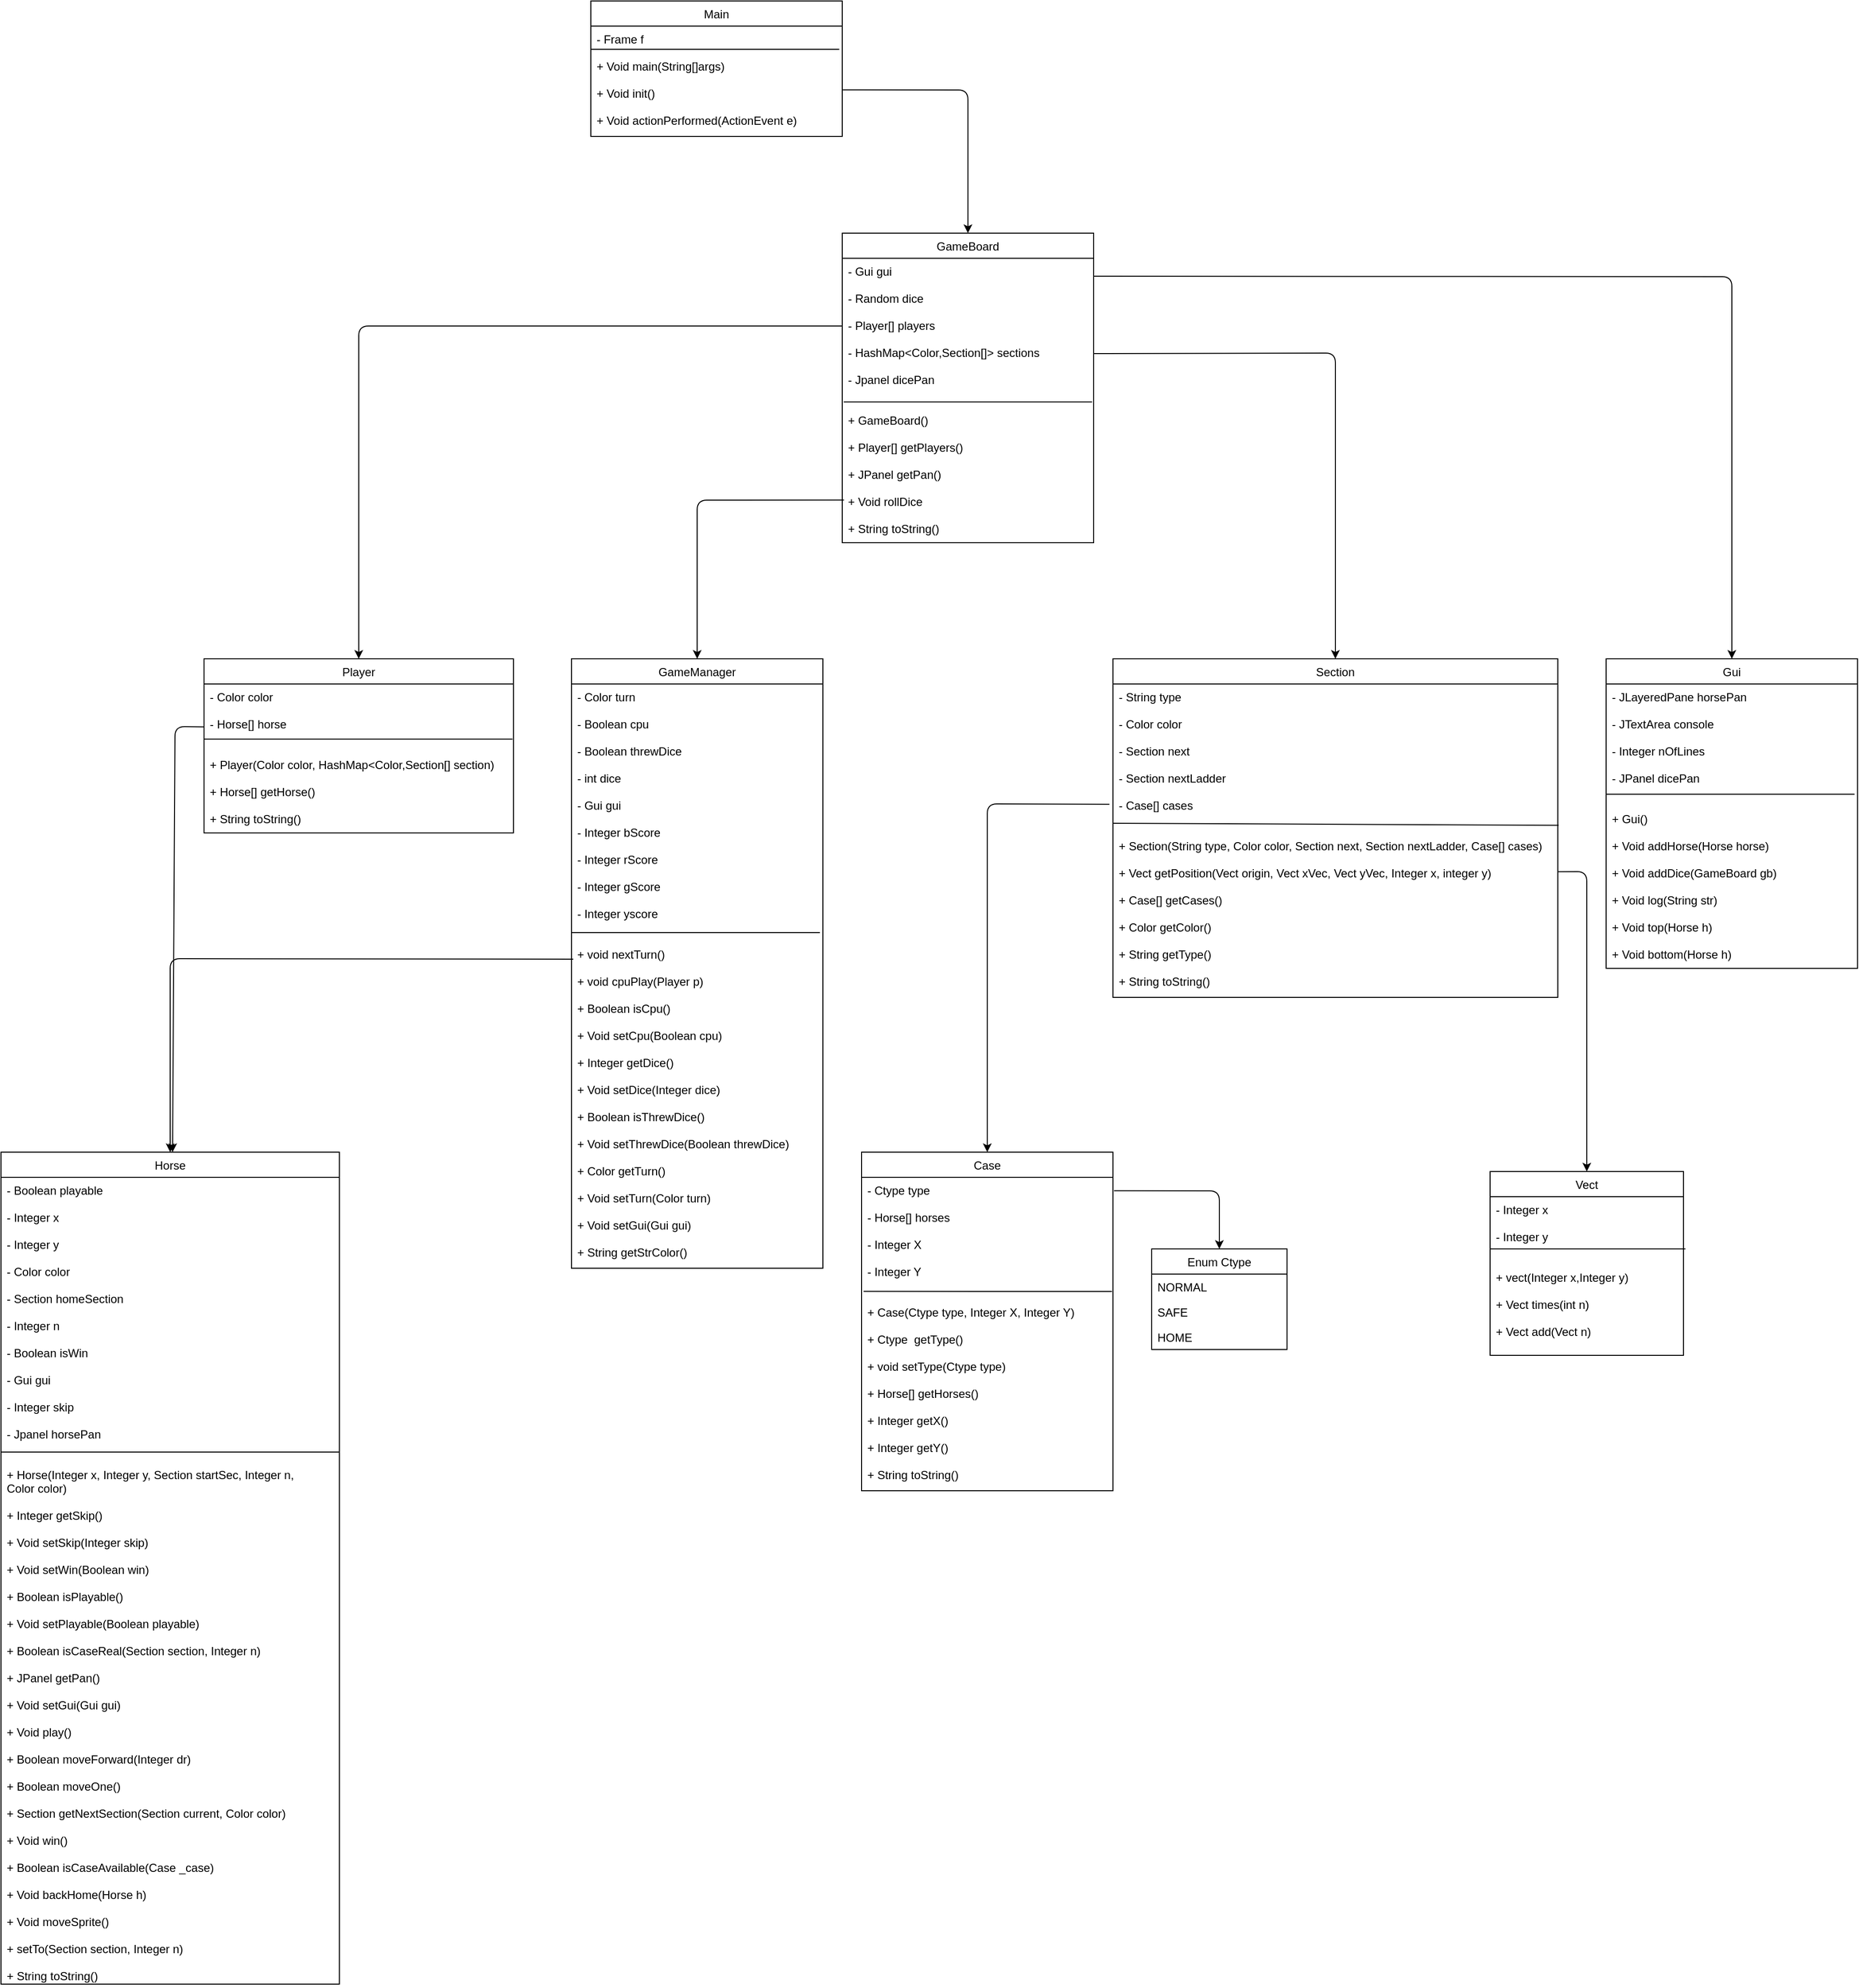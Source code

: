 <mxfile version="14.6.5" type="github"><diagram id="7VDKmqYqCUS8A6JCJ7Xz" name="Page-1"><mxGraphModel dx="1673" dy="984" grid="1" gridSize="10" guides="1" tooltips="1" connect="1" arrows="1" fold="1" page="1" pageScale="1" pageWidth="3300" pageHeight="4681" math="0" shadow="0"><root><mxCell id="0"/><mxCell id="1" parent="0"/><mxCell id="iUlUveiiQjKRDSBJ8WfA-114" value="Enum Ctype" style="swimlane;fontStyle=0;childLayout=stackLayout;horizontal=1;startSize=26;fillColor=none;horizontalStack=0;resizeParent=1;resizeParentMax=0;resizeLast=0;collapsible=1;marginBottom=0;" vertex="1" parent="1"><mxGeometry x="1970" y="2220" width="140" height="104" as="geometry"/></mxCell><mxCell id="iUlUveiiQjKRDSBJ8WfA-115" value="NORMAL" style="text;strokeColor=none;fillColor=none;align=left;verticalAlign=top;spacingLeft=4;spacingRight=4;overflow=hidden;rotatable=0;points=[[0,0.5],[1,0.5]];portConstraint=eastwest;" vertex="1" parent="iUlUveiiQjKRDSBJ8WfA-114"><mxGeometry y="26" width="140" height="26" as="geometry"/></mxCell><mxCell id="iUlUveiiQjKRDSBJ8WfA-116" value="SAFE" style="text;strokeColor=none;fillColor=none;align=left;verticalAlign=top;spacingLeft=4;spacingRight=4;overflow=hidden;rotatable=0;points=[[0,0.5],[1,0.5]];portConstraint=eastwest;" vertex="1" parent="iUlUveiiQjKRDSBJ8WfA-114"><mxGeometry y="52" width="140" height="26" as="geometry"/></mxCell><mxCell id="iUlUveiiQjKRDSBJ8WfA-117" value="HOME" style="text;strokeColor=none;fillColor=none;align=left;verticalAlign=top;spacingLeft=4;spacingRight=4;overflow=hidden;rotatable=0;points=[[0,0.5],[1,0.5]];portConstraint=eastwest;" vertex="1" parent="iUlUveiiQjKRDSBJ8WfA-114"><mxGeometry y="78" width="140" height="26" as="geometry"/></mxCell><mxCell id="iUlUveiiQjKRDSBJ8WfA-129" value="Case" style="swimlane;fontStyle=0;childLayout=stackLayout;horizontal=1;startSize=26;fillColor=none;horizontalStack=0;resizeParent=1;resizeParentMax=0;resizeLast=0;collapsible=1;marginBottom=0;" vertex="1" parent="1"><mxGeometry x="1670" y="2120" width="260" height="350" as="geometry"><mxRectangle x="780" y="640" width="60" height="26" as="alternateBounds"/></mxGeometry></mxCell><mxCell id="iUlUveiiQjKRDSBJ8WfA-132" value="- Ctype type&#10;&#10;- Horse[] horses&#10;&#10;- Integer X&#10;&#10;- Integer Y&#10;&#10;&#10;+ Case(Ctype type, Integer X, Integer Y)&#10;&#10;+ Ctype  getType()&#10;&#10;+ void setType(Ctype type)&#10;&#10;+ Horse[] getHorses()&#10;&#10;+ Integer getX()&#10;&#10;+ Integer getY()&#10;&#10;+ String toString()" style="text;strokeColor=none;fillColor=none;align=left;verticalAlign=top;spacingLeft=4;spacingRight=4;overflow=hidden;rotatable=0;points=[[0,0.5],[1,0.5]];portConstraint=eastwest;" vertex="1" parent="iUlUveiiQjKRDSBJ8WfA-129"><mxGeometry y="26" width="260" height="324" as="geometry"/></mxCell><mxCell id="iUlUveiiQjKRDSBJ8WfA-165" value="" style="endArrow=none;html=1;entryX=0.008;entryY=0.364;entryDx=0;entryDy=0;entryPerimeter=0;" edge="1" parent="iUlUveiiQjKRDSBJ8WfA-129" target="iUlUveiiQjKRDSBJ8WfA-132"><mxGeometry width="50" height="50" relative="1" as="geometry"><mxPoint x="259" y="144" as="sourcePoint"/><mxPoint x="-260" y="300" as="targetPoint"/></mxGeometry></mxCell><mxCell id="iUlUveiiQjKRDSBJ8WfA-133" value="GameManager" style="swimlane;fontStyle=0;childLayout=stackLayout;horizontal=1;startSize=26;fillColor=none;horizontalStack=0;resizeParent=1;resizeParentMax=0;resizeLast=0;collapsible=1;marginBottom=0;" vertex="1" parent="1"><mxGeometry x="1370" y="1610" width="260" height="630" as="geometry"/></mxCell><mxCell id="iUlUveiiQjKRDSBJ8WfA-172" value="" style="endArrow=none;html=1;entryX=0.008;entryY=0.364;entryDx=0;entryDy=0;entryPerimeter=0;" edge="1" parent="iUlUveiiQjKRDSBJ8WfA-133"><mxGeometry width="50" height="50" relative="1" as="geometry"><mxPoint x="256.92" y="283.06" as="sourcePoint"/><mxPoint x="-5.684e-14" y="282.996" as="targetPoint"/></mxGeometry></mxCell><mxCell id="iUlUveiiQjKRDSBJ8WfA-134" value="- Color turn&#10;&#10;- Boolean cpu&#10;&#10;- Boolean threwDice&#10;&#10;- int dice&#10;&#10;- Gui gui&#10;&#10;- Integer bScore&#10;&#10;- Integer rScore&#10;&#10;- Integer gScore&#10;&#10;- Integer yscore&#10;&#10;&#10;+ void nextTurn()&#10;&#10;+ void cpuPlay(Player p)&#10;&#10;+ Boolean isCpu()&#10;&#10;+ Void setCpu(Boolean cpu)&#10;&#10;+ Integer getDice() &#10;&#10;+ Void setDice(Integer dice)&#10;&#10;+ Boolean isThrewDice()&#10;&#10;+ Void setThrewDice(Boolean threwDice)&#10;&#10;+ Color getTurn()&#10;&#10;+ Void setTurn(Color turn)&#10;&#10;+ Void setGui(Gui gui)&#10;&#10;+ String getStrColor()" style="text;strokeColor=none;fillColor=none;align=left;verticalAlign=top;spacingLeft=4;spacingRight=4;overflow=hidden;rotatable=0;points=[[0,0.5],[1,0.5]];portConstraint=eastwest;" vertex="1" parent="iUlUveiiQjKRDSBJ8WfA-133"><mxGeometry y="26" width="260" height="604" as="geometry"/></mxCell><mxCell id="iUlUveiiQjKRDSBJ8WfA-137" value="Main" style="swimlane;fontStyle=0;childLayout=stackLayout;horizontal=1;startSize=26;fillColor=none;horizontalStack=0;resizeParent=1;resizeParentMax=0;resizeLast=0;collapsible=1;marginBottom=0;" vertex="1" parent="1"><mxGeometry x="1390" y="930" width="260" height="140" as="geometry"/></mxCell><mxCell id="iUlUveiiQjKRDSBJ8WfA-175" value="" style="endArrow=none;html=1;entryX=0.008;entryY=0.364;entryDx=0;entryDy=0;entryPerimeter=0;" edge="1" parent="iUlUveiiQjKRDSBJ8WfA-137"><mxGeometry width="50" height="50" relative="1" as="geometry"><mxPoint x="256.92" y="50.06" as="sourcePoint"/><mxPoint x="-5.684e-14" y="49.996" as="targetPoint"/></mxGeometry></mxCell><mxCell id="iUlUveiiQjKRDSBJ8WfA-138" value="- Frame f&#10;&#10;+ Void main(String[]args)&#10;&#10;+ Void init()&#10;&#10;+ Void actionPerformed(ActionEvent e)" style="text;strokeColor=none;fillColor=none;align=left;verticalAlign=top;spacingLeft=4;spacingRight=4;overflow=hidden;rotatable=0;points=[[0,0.5],[1,0.5]];portConstraint=eastwest;" vertex="1" parent="iUlUveiiQjKRDSBJ8WfA-137"><mxGeometry y="26" width="260" height="114" as="geometry"/></mxCell><mxCell id="iUlUveiiQjKRDSBJ8WfA-141" value="Horse" style="swimlane;fontStyle=0;childLayout=stackLayout;horizontal=1;startSize=26;fillColor=none;horizontalStack=0;resizeParent=1;resizeParentMax=0;resizeLast=0;collapsible=1;marginBottom=0;" vertex="1" parent="1"><mxGeometry x="780" y="2120" width="350" height="860" as="geometry"><mxRectangle x="340" y="370" width="60" height="26" as="alternateBounds"/></mxGeometry></mxCell><mxCell id="iUlUveiiQjKRDSBJ8WfA-174" value="" style="endArrow=none;html=1;entryX=0.008;entryY=0.364;entryDx=0;entryDy=0;entryPerimeter=0;" edge="1" parent="iUlUveiiQjKRDSBJ8WfA-141"><mxGeometry width="50" height="50" relative="1" as="geometry"><mxPoint x="350" y="310" as="sourcePoint"/><mxPoint y="309.996" as="targetPoint"/></mxGeometry></mxCell><mxCell id="iUlUveiiQjKRDSBJ8WfA-142" value="- Boolean playable&#10;&#10;- Integer x&#10;&#10;- Integer y&#10;&#10;- Color color&#10;&#10;- Section homeSection&#10;&#10;- Integer n&#10;&#10;- Boolean isWin&#10;&#10;- Gui gui&#10;&#10;- Integer skip&#10;&#10;- Jpanel horsePan&#10;&#10;&#10;+ Horse(Integer x, Integer y, Section startSec, Integer n, &#10;Color color)&#10;&#10;+ Integer getSkip()&#10;&#10;+ Void setSkip(Integer skip)&#10;&#10;+ Void setWin(Boolean win)&#10;&#10;+ Boolean isPlayable()&#10;&#10;+ Void setPlayable(Boolean playable)&#10;&#10;+ Boolean isCaseReal(Section section, Integer n)&#10;&#10;+ JPanel getPan()&#10;&#10;+ Void setGui(Gui gui)&#10;&#10;+ Void play()&#10;&#10;+ Boolean moveForward(Integer dr)&#10;&#10;+ Boolean moveOne()&#10;&#10;+ Section getNextSection(Section current, Color color)&#10;&#10;+ Void win()&#10;&#10;+ Boolean isCaseAvailable(Case _case)&#10;&#10;+ Void backHome(Horse h)&#10;&#10;+ Void moveSprite()&#10;&#10;+ setTo(Section section, Integer n)&#10;&#10;+ String toString()" style="text;strokeColor=none;fillColor=none;align=left;verticalAlign=top;spacingLeft=4;spacingRight=4;overflow=hidden;rotatable=0;points=[[0,0.5],[1,0.5]];portConstraint=eastwest;" vertex="1" parent="iUlUveiiQjKRDSBJ8WfA-141"><mxGeometry y="26" width="350" height="834" as="geometry"/></mxCell><mxCell id="iUlUveiiQjKRDSBJ8WfA-145" value="Vect" style="swimlane;fontStyle=0;childLayout=stackLayout;horizontal=1;startSize=26;fillColor=none;horizontalStack=0;resizeParent=1;resizeParentMax=0;resizeLast=0;collapsible=1;marginBottom=0;" vertex="1" parent="1"><mxGeometry x="2320" y="2140" width="200" height="190" as="geometry"/></mxCell><mxCell id="iUlUveiiQjKRDSBJ8WfA-178" value="" style="endArrow=none;html=1;entryX=0.008;entryY=0.364;entryDx=0;entryDy=0;entryPerimeter=0;exitX=1.01;exitY=0.329;exitDx=0;exitDy=0;exitPerimeter=0;" edge="1" parent="iUlUveiiQjKRDSBJ8WfA-145" source="iUlUveiiQjKRDSBJ8WfA-146"><mxGeometry width="50" height="50" relative="1" as="geometry"><mxPoint x="256.92" y="80.06" as="sourcePoint"/><mxPoint x="-1.137e-13" y="79.996" as="targetPoint"/></mxGeometry></mxCell><mxCell id="iUlUveiiQjKRDSBJ8WfA-146" value="- Integer x&#10;&#10;- Integer y&#10;&#10;&#10;+ vect(Integer x,Integer y)&#10;&#10;+ Vect times(int n)&#10;&#10;+ Vect add(Vect n)" style="text;strokeColor=none;fillColor=none;align=left;verticalAlign=top;spacingLeft=4;spacingRight=4;overflow=hidden;rotatable=0;points=[[0,0.5],[1,0.5]];portConstraint=eastwest;" vertex="1" parent="iUlUveiiQjKRDSBJ8WfA-145"><mxGeometry y="26" width="200" height="164" as="geometry"/></mxCell><mxCell id="iUlUveiiQjKRDSBJ8WfA-149" value="Gui" style="swimlane;fontStyle=0;childLayout=stackLayout;horizontal=1;startSize=26;fillColor=none;horizontalStack=0;resizeParent=1;resizeParentMax=0;resizeLast=0;collapsible=1;marginBottom=0;" vertex="1" parent="1"><mxGeometry x="2440" y="1610" width="260" height="320" as="geometry"/></mxCell><mxCell id="iUlUveiiQjKRDSBJ8WfA-173" value="" style="endArrow=none;html=1;entryX=0.008;entryY=0.364;entryDx=0;entryDy=0;entryPerimeter=0;" edge="1" parent="iUlUveiiQjKRDSBJ8WfA-149"><mxGeometry width="50" height="50" relative="1" as="geometry"><mxPoint x="256.92" y="140.06" as="sourcePoint"/><mxPoint x="-5.684e-14" y="139.996" as="targetPoint"/></mxGeometry></mxCell><mxCell id="iUlUveiiQjKRDSBJ8WfA-150" value="- JLayeredPane horsePan&#10;&#10;- JTextArea console&#10;&#10;- Integer nOfLines&#10;&#10;- JPanel dicePan&#10;&#10;&#10;+ Gui()&#10;&#10;+ Void addHorse(Horse horse)&#10;&#10;+ Void addDice(GameBoard gb)&#10;&#10;+ Void log(String str)&#10;&#10;+ Void top(Horse h)&#10;&#10;+ Void bottom(Horse h)&#10;" style="text;strokeColor=none;fillColor=none;align=left;verticalAlign=top;spacingLeft=4;spacingRight=4;overflow=hidden;rotatable=0;points=[[0,0.5],[1,0.5]];portConstraint=eastwest;" vertex="1" parent="iUlUveiiQjKRDSBJ8WfA-149"><mxGeometry y="26" width="260" height="294" as="geometry"/></mxCell><mxCell id="iUlUveiiQjKRDSBJ8WfA-153" value="Section" style="swimlane;fontStyle=0;childLayout=stackLayout;horizontal=1;startSize=26;fillColor=none;horizontalStack=0;resizeParent=1;resizeParentMax=0;resizeLast=0;collapsible=1;marginBottom=0;" vertex="1" parent="1"><mxGeometry x="1930" y="1610" width="460" height="350" as="geometry"/></mxCell><mxCell id="iUlUveiiQjKRDSBJ8WfA-177" value="" style="endArrow=none;html=1;entryX=0.008;entryY=0.364;entryDx=0;entryDy=0;entryPerimeter=0;exitX=1.002;exitY=0.451;exitDx=0;exitDy=0;exitPerimeter=0;" edge="1" parent="iUlUveiiQjKRDSBJ8WfA-153" source="iUlUveiiQjKRDSBJ8WfA-154"><mxGeometry width="50" height="50" relative="1" as="geometry"><mxPoint x="530" y="170" as="sourcePoint"/><mxPoint x="-5.684e-14" y="169.996" as="targetPoint"/></mxGeometry></mxCell><mxCell id="iUlUveiiQjKRDSBJ8WfA-154" value="- String type&#10;&#10;- Color color&#10;&#10;- Section next&#10;&#10;- Section nextLadder&#10;&#10;- Case[] cases&#10;&#10;&#10;+ Section(String type, Color color, Section next, Section nextLadder, Case[] cases)&#10;&#10;+ Vect getPosition(Vect origin, Vect xVec, Vect yVec, Integer x, integer y)&#10;&#10;+ Case[] getCases()&#10;&#10;+ Color getColor()&#10;&#10;+ String getType()&#10;&#10;+ String toString()" style="text;strokeColor=none;fillColor=none;align=left;verticalAlign=top;spacingLeft=4;spacingRight=4;overflow=hidden;rotatable=0;points=[[0,0.5],[1,0.5]];portConstraint=eastwest;" vertex="1" parent="iUlUveiiQjKRDSBJ8WfA-153"><mxGeometry y="26" width="460" height="324" as="geometry"/></mxCell><mxCell id="iUlUveiiQjKRDSBJ8WfA-157" value="Player" style="swimlane;fontStyle=0;childLayout=stackLayout;horizontal=1;startSize=26;fillColor=none;horizontalStack=0;resizeParent=1;resizeParentMax=0;resizeLast=0;collapsible=1;marginBottom=0;" vertex="1" parent="1"><mxGeometry x="990" y="1610" width="320" height="180" as="geometry"/></mxCell><mxCell id="iUlUveiiQjKRDSBJ8WfA-176" value="" style="endArrow=none;html=1;entryX=0.008;entryY=0.364;entryDx=0;entryDy=0;entryPerimeter=0;exitX=0.997;exitY=0.37;exitDx=0;exitDy=0;exitPerimeter=0;" edge="1" parent="iUlUveiiQjKRDSBJ8WfA-157" source="iUlUveiiQjKRDSBJ8WfA-158"><mxGeometry width="50" height="50" relative="1" as="geometry"><mxPoint x="330" y="83" as="sourcePoint"/><mxPoint x="-5.684e-14" y="82.996" as="targetPoint"/></mxGeometry></mxCell><mxCell id="iUlUveiiQjKRDSBJ8WfA-158" value="- Color color&#10;&#10;- Horse[] horse&#10;&#10;&#10;+ Player(Color color, HashMap&lt;Color,Section[] section)&#10;&#10;+ Horse[] getHorse()&#10;&#10;+ String toString()&#10;" style="text;strokeColor=none;fillColor=none;align=left;verticalAlign=top;spacingLeft=4;spacingRight=4;overflow=hidden;rotatable=0;points=[[0,0.5],[1,0.5]];portConstraint=eastwest;" vertex="1" parent="iUlUveiiQjKRDSBJ8WfA-157"><mxGeometry y="26" width="320" height="154" as="geometry"/></mxCell><mxCell id="iUlUveiiQjKRDSBJ8WfA-161" value="GameBoard" style="swimlane;fontStyle=0;childLayout=stackLayout;horizontal=1;startSize=26;fillColor=none;horizontalStack=0;resizeParent=1;resizeParentMax=0;resizeLast=0;collapsible=1;marginBottom=0;" vertex="1" parent="1"><mxGeometry x="1650" y="1170" width="260" height="320" as="geometry"/></mxCell><mxCell id="iUlUveiiQjKRDSBJ8WfA-171" value="" style="endArrow=none;html=1;entryX=0.008;entryY=0.364;entryDx=0;entryDy=0;entryPerimeter=0;" edge="1" parent="iUlUveiiQjKRDSBJ8WfA-161"><mxGeometry width="50" height="50" relative="1" as="geometry"><mxPoint x="258.46" y="174.56" as="sourcePoint"/><mxPoint x="1.54" y="174.496" as="targetPoint"/></mxGeometry></mxCell><mxCell id="iUlUveiiQjKRDSBJ8WfA-162" value="- Gui gui&#10;&#10;- Random dice&#10;&#10;- Player[] players&#10;&#10;- HashMap&lt;Color,Section[]&gt; sections&#10;&#10;- Jpanel dicePan&#10;&#10;&#10;+ GameBoard()&#10;&#10;+ Player[] getPlayers()&#10;&#10;+ JPanel getPan()&#10;&#10;+ Void rollDice&#10;&#10;+ String toString()" style="text;strokeColor=none;fillColor=none;align=left;verticalAlign=top;spacingLeft=4;spacingRight=4;overflow=hidden;rotatable=0;points=[[0,0.5],[1,0.5]];portConstraint=eastwest;" vertex="1" parent="iUlUveiiQjKRDSBJ8WfA-161"><mxGeometry y="26" width="260" height="294" as="geometry"/></mxCell><mxCell id="iUlUveiiQjKRDSBJ8WfA-167" value="" style="endArrow=classic;html=1;entryX=0.5;entryY=0;entryDx=0;entryDy=0;exitX=1.004;exitY=0.043;exitDx=0;exitDy=0;exitPerimeter=0;" edge="1" parent="1" source="iUlUveiiQjKRDSBJ8WfA-132" target="iUlUveiiQjKRDSBJ8WfA-114"><mxGeometry width="50" height="50" relative="1" as="geometry"><mxPoint x="1670" y="2300" as="sourcePoint"/><mxPoint x="1720" y="2250" as="targetPoint"/><Array as="points"><mxPoint x="2040" y="2160"/></Array></mxGeometry></mxCell><mxCell id="iUlUveiiQjKRDSBJ8WfA-180" value="" style="endArrow=classic;html=1;exitX=1.002;exitY=0.063;exitDx=0;exitDy=0;exitPerimeter=0;entryX=0.5;entryY=0;entryDx=0;entryDy=0;" edge="1" parent="1" source="iUlUveiiQjKRDSBJ8WfA-162" target="iUlUveiiQjKRDSBJ8WfA-149"><mxGeometry width="50" height="50" relative="1" as="geometry"><mxPoint x="1200" y="220" as="sourcePoint"/><mxPoint x="1510" y="360" as="targetPoint"/><Array as="points"><mxPoint x="2570" y="1215"/></Array></mxGeometry></mxCell><mxCell id="iUlUveiiQjKRDSBJ8WfA-181" value="" style="endArrow=classic;html=1;exitX=0.002;exitY=0.238;exitDx=0;exitDy=0;exitPerimeter=0;entryX=0.5;entryY=0;entryDx=0;entryDy=0;" edge="1" parent="1" source="iUlUveiiQjKRDSBJ8WfA-162" target="iUlUveiiQjKRDSBJ8WfA-157"><mxGeometry width="50" height="50" relative="1" as="geometry"><mxPoint x="1340" y="40.002" as="sourcePoint"/><mxPoint x="1389.48" y="425.48" as="targetPoint"/><Array as="points"><mxPoint x="1490" y="1266"/><mxPoint x="1400" y="1266"/><mxPoint x="1150" y="1266"/></Array></mxGeometry></mxCell><mxCell id="iUlUveiiQjKRDSBJ8WfA-184" value="" style="endArrow=classic;html=1;exitX=1.002;exitY=0.335;exitDx=0;exitDy=0;exitPerimeter=0;entryX=0.5;entryY=0;entryDx=0;entryDy=0;" edge="1" parent="1" source="iUlUveiiQjKRDSBJ8WfA-162" target="iUlUveiiQjKRDSBJ8WfA-153"><mxGeometry width="50" height="50" relative="1" as="geometry"><mxPoint x="2080" y="370" as="sourcePoint"/><mxPoint x="2130" y="320" as="targetPoint"/><Array as="points"><mxPoint x="2160" y="1294"/></Array></mxGeometry></mxCell><mxCell id="iUlUveiiQjKRDSBJ8WfA-185" value="" style="endArrow=classic;html=1;entryX=0.5;entryY=0;entryDx=0;entryDy=0;exitX=-0.008;exitY=0.384;exitDx=0;exitDy=0;exitPerimeter=0;" edge="1" parent="1" source="iUlUveiiQjKRDSBJ8WfA-154" target="iUlUveiiQjKRDSBJ8WfA-129"><mxGeometry width="50" height="50" relative="1" as="geometry"><mxPoint x="2180" y="2270" as="sourcePoint"/><mxPoint x="2230" y="2220" as="targetPoint"/><Array as="points"><mxPoint x="1800" y="1760"/></Array></mxGeometry></mxCell><mxCell id="iUlUveiiQjKRDSBJ8WfA-187" value="" style="endArrow=classic;html=1;exitX=1;exitY=0.599;exitDx=0;exitDy=0;exitPerimeter=0;entryX=0.5;entryY=0;entryDx=0;entryDy=0;" edge="1" parent="1" source="iUlUveiiQjKRDSBJ8WfA-154" target="iUlUveiiQjKRDSBJ8WfA-145"><mxGeometry width="50" height="50" relative="1" as="geometry"><mxPoint x="2540" y="2130" as="sourcePoint"/><mxPoint x="2590" y="2080" as="targetPoint"/><Array as="points"><mxPoint x="2420" y="1830"/></Array></mxGeometry></mxCell><mxCell id="iUlUveiiQjKRDSBJ8WfA-188" value="" style="endArrow=classic;html=1;exitX=0.007;exitY=0.85;exitDx=0;exitDy=0;exitPerimeter=0;entryX=0.5;entryY=0;entryDx=0;entryDy=0;" edge="1" parent="1" source="iUlUveiiQjKRDSBJ8WfA-162" target="iUlUveiiQjKRDSBJ8WfA-133"><mxGeometry width="50" height="50" relative="1" as="geometry"><mxPoint x="1390" y="290" as="sourcePoint"/><mxPoint x="1440" y="240" as="targetPoint"/><Array as="points"><mxPoint x="1500" y="1446"/></Array></mxGeometry></mxCell><mxCell id="iUlUveiiQjKRDSBJ8WfA-189" value="" style="endArrow=classic;html=1;exitX=0.001;exitY=0.288;exitDx=0;exitDy=0;exitPerimeter=0;" edge="1" parent="1" source="iUlUveiiQjKRDSBJ8WfA-158" target="iUlUveiiQjKRDSBJ8WfA-141"><mxGeometry width="50" height="50" relative="1" as="geometry"><mxPoint x="930" y="1950" as="sourcePoint"/><mxPoint x="1090" y="2080" as="targetPoint"/><Array as="points"><mxPoint x="960" y="1680"/></Array></mxGeometry></mxCell><mxCell id="iUlUveiiQjKRDSBJ8WfA-190" value="" style="endArrow=classic;html=1;exitX=0.007;exitY=0.471;exitDx=0;exitDy=0;exitPerimeter=0;entryX=0.5;entryY=0;entryDx=0;entryDy=0;" edge="1" parent="1" source="iUlUveiiQjKRDSBJ8WfA-134" target="iUlUveiiQjKRDSBJ8WfA-141"><mxGeometry width="50" height="50" relative="1" as="geometry"><mxPoint x="1250" y="2010" as="sourcePoint"/><mxPoint x="1300" y="1960" as="targetPoint"/><Array as="points"><mxPoint x="955" y="1920"/></Array></mxGeometry></mxCell><mxCell id="iUlUveiiQjKRDSBJ8WfA-191" value="" style="endArrow=classic;html=1;exitX=1.002;exitY=0.578;exitDx=0;exitDy=0;exitPerimeter=0;entryX=0.5;entryY=0;entryDx=0;entryDy=0;" edge="1" parent="1" source="iUlUveiiQjKRDSBJ8WfA-138" target="iUlUveiiQjKRDSBJ8WfA-161"><mxGeometry width="50" height="50" relative="1" as="geometry"><mxPoint x="1810" y="920" as="sourcePoint"/><mxPoint x="1860" y="870" as="targetPoint"/><Array as="points"><mxPoint x="1780" y="1022"/></Array></mxGeometry></mxCell></root></mxGraphModel></diagram></mxfile>
